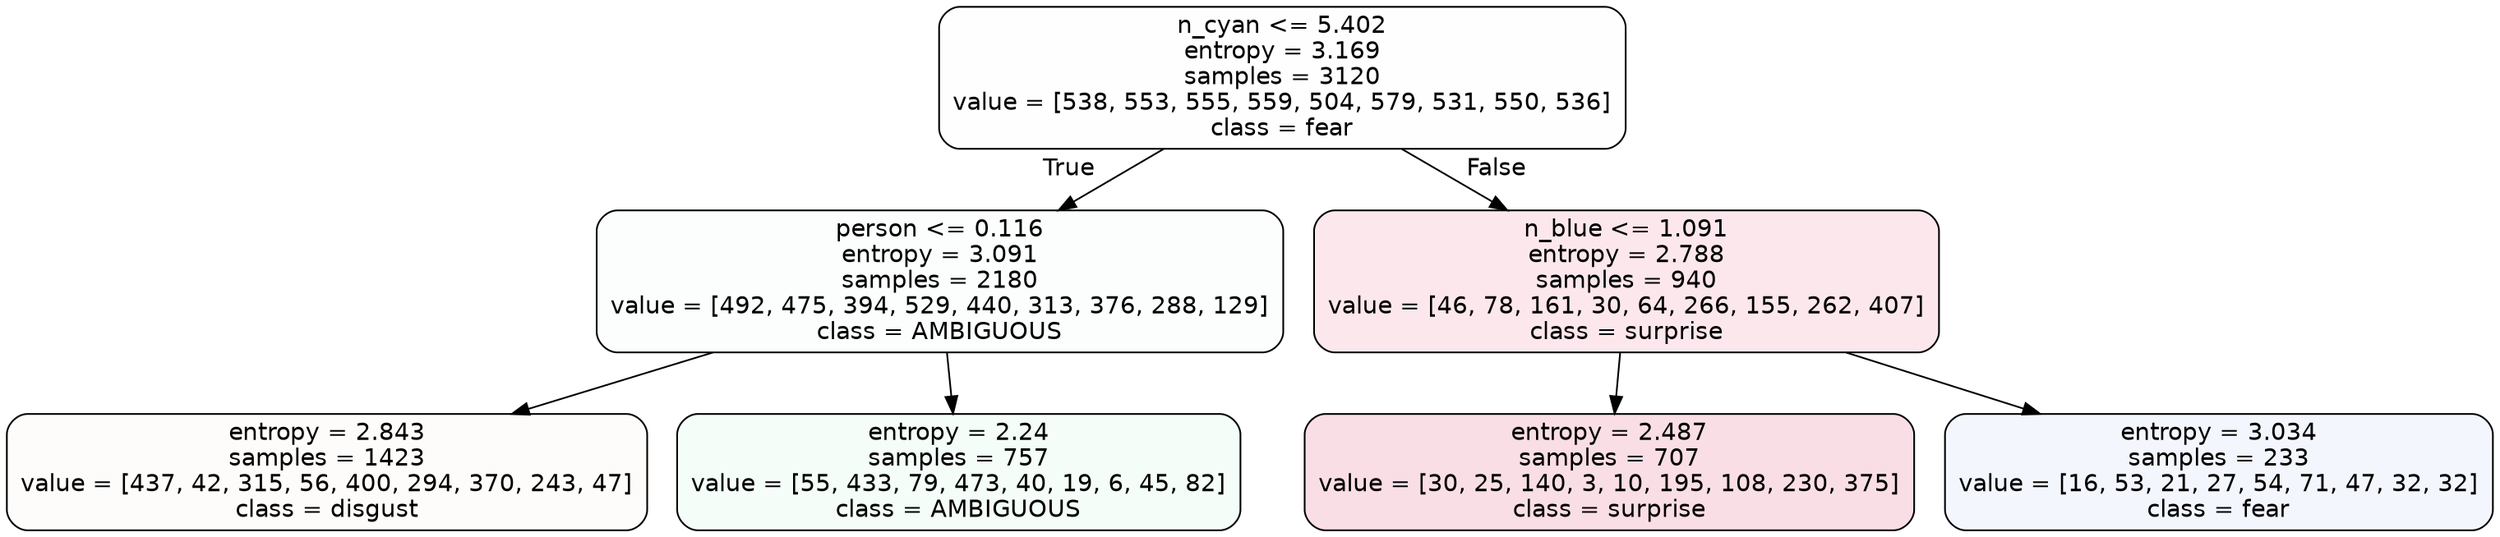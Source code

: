 digraph Tree {
node [shape=box, style="filled, rounded", color="black", fontname=helvetica] ;
edge [fontname=helvetica] ;
0 [label="n_cyan <= 5.402\nentropy = 3.169\nsamples = 3120\nvalue = [538, 553, 555, 559, 504, 579, 531, 550, 536]\nclass = fear", fillcolor="#3964e501"] ;
1 [label="person <= 0.116\nentropy = 3.091\nsamples = 2180\nvalue = [492, 475, 394, 529, 440, 313, 376, 288, 129]\nclass = AMBIGUOUS", fillcolor="#39e58103"] ;
0 -> 1 [labeldistance=2.5, labelangle=45, headlabel="True"] ;
2 [label="entropy = 2.843\nsamples = 1423\nvalue = [437, 42, 315, 56, 400, 294, 370, 243, 47]\nclass = disgust", fillcolor="#e5813905"] ;
1 -> 2 ;
3 [label="entropy = 2.24\nsamples = 757\nvalue = [55, 433, 79, 473, 40, 19, 6, 45, 82]\nclass = AMBIGUOUS", fillcolor="#39e5810d"] ;
1 -> 3 ;
4 [label="n_blue <= 1.091\nentropy = 2.788\nsamples = 940\nvalue = [46, 78, 161, 30, 64, 266, 155, 262, 407]\nclass = surprise", fillcolor="#e539641e"] ;
0 -> 4 [labeldistance=2.5, labelangle=-45, headlabel="False"] ;
5 [label="entropy = 2.487\nsamples = 707\nvalue = [30, 25, 140, 3, 10, 195, 108, 230, 375]\nclass = surprise", fillcolor="#e539642a"] ;
4 -> 5 ;
6 [label="entropy = 3.034\nsamples = 233\nvalue = [16, 53, 21, 27, 54, 71, 47, 32, 32]\nclass = fear", fillcolor="#3964e50e"] ;
4 -> 6 ;
}